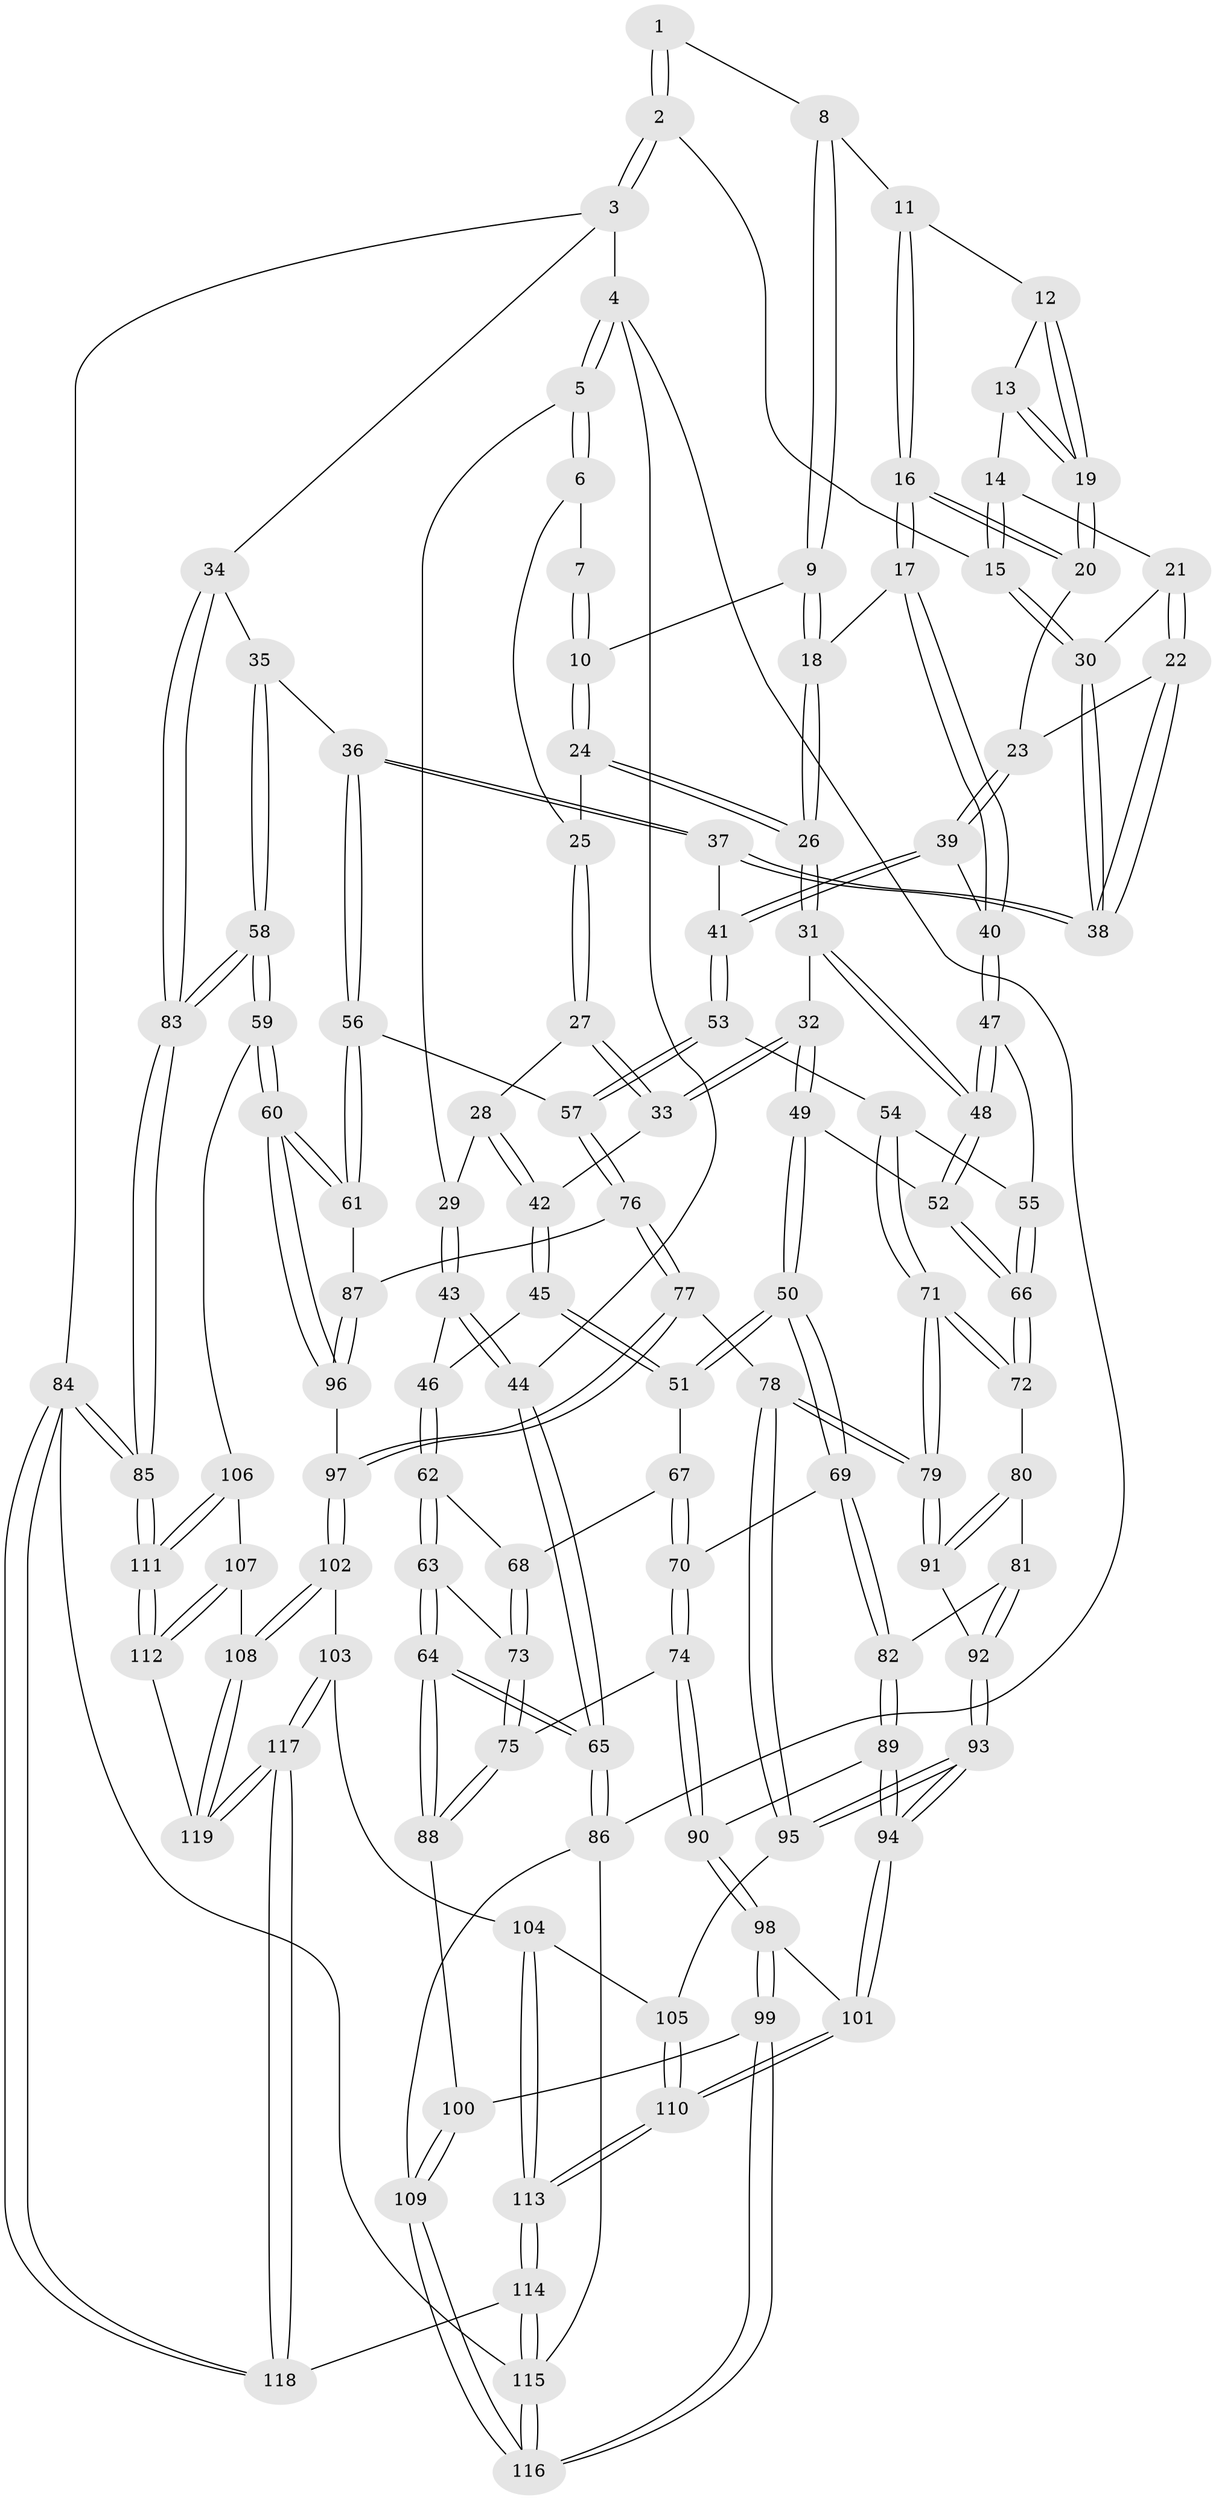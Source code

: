 // Generated by graph-tools (version 1.1) at 2025/01/03/09/25 05:01:44]
// undirected, 119 vertices, 294 edges
graph export_dot {
graph [start="1"]
  node [color=gray90,style=filled];
  1 [pos="+0.472776168094931+0"];
  2 [pos="+1+0"];
  3 [pos="+1+0"];
  4 [pos="+0+0"];
  5 [pos="+0+0"];
  6 [pos="+0.104011201058164+0"];
  7 [pos="+0.4184982905614698+0"];
  8 [pos="+0.4801981710267922+0"];
  9 [pos="+0.4297696984193934+0.07946872243011284"];
  10 [pos="+0.35695154450899697+0.11301308308279759"];
  11 [pos="+0.5239448002114769+0"];
  12 [pos="+0.5933110312227177+0.03803937149865252"];
  13 [pos="+0.7028079567937263+0.061191834227302525"];
  14 [pos="+0.7373566389043351+0.05506296634240974"];
  15 [pos="+0.9305527767411444+0"];
  16 [pos="+0.5114367645193604+0.20369450557291852"];
  17 [pos="+0.47682274121691454+0.22907329541126564"];
  18 [pos="+0.46351913616624796+0.22958580303469203"];
  19 [pos="+0.6171929351073066+0.15160937005891012"];
  20 [pos="+0.6157845111399501+0.17618079612874096"];
  21 [pos="+0.7005856561142823+0.15257997582822644"];
  22 [pos="+0.6543375246027616+0.187159025248568"];
  23 [pos="+0.6426480525882506+0.19048524640295214"];
  24 [pos="+0.33162198819084004+0.1401254556136186"];
  25 [pos="+0.2686433777337964+0.1058192228507859"];
  26 [pos="+0.404527638082173+0.2517214893171963"];
  27 [pos="+0.24142929887275674+0.1573505917040542"];
  28 [pos="+0.1448968197974503+0.2197316912960692"];
  29 [pos="+0.13240519108877954+0.21733601132253222"];
  30 [pos="+0.8337719559042154+0.16859633632890858"];
  31 [pos="+0.3991552678510963+0.2581888220636174"];
  32 [pos="+0.33632491634058626+0.2940510316281972"];
  33 [pos="+0.30132850147723544+0.29474699914020375"];
  34 [pos="+1+0.23925979086923946"];
  35 [pos="+0.8954868979615016+0.3251418789953895"];
  36 [pos="+0.8772128658087138+0.32656916264858227"];
  37 [pos="+0.8330538362123233+0.3003152546203255"];
  38 [pos="+0.8242150179855827+0.2376291243868626"];
  39 [pos="+0.6753464905533406+0.31310049785087357"];
  40 [pos="+0.5589093518608725+0.3331185622784481"];
  41 [pos="+0.7219540081649768+0.34533710249185456"];
  42 [pos="+0.2540096793470929+0.30833871521214035"];
  43 [pos="+0.03894336204712465+0.3230150429593554"];
  44 [pos="+0+0.2878155893607352"];
  45 [pos="+0.2062687047644592+0.3798412157630035"];
  46 [pos="+0.07468002047216521+0.3645683390422203"];
  47 [pos="+0.5583143148191306+0.336529075580488"];
  48 [pos="+0.4692893824607761+0.44392320943529534"];
  49 [pos="+0.3503477767401311+0.4664381006362737"];
  50 [pos="+0.32631829895663145+0.4874770314485322"];
  51 [pos="+0.2129566194143905+0.40675071304891325"];
  52 [pos="+0.4672423838859259+0.45884735644643243"];
  53 [pos="+0.6987170274417985+0.4363509445141926"];
  54 [pos="+0.6617657899817263+0.449634478831419"];
  55 [pos="+0.5952091667180981+0.4188135188301755"];
  56 [pos="+0.8631117634182967+0.5137514405060785"];
  57 [pos="+0.7734463586538758+0.524344551263212"];
  58 [pos="+1+0.6413251099530206"];
  59 [pos="+1+0.6417825653963067"];
  60 [pos="+1+0.639865751277136"];
  61 [pos="+0.969450150176112+0.5886131004662535"];
  62 [pos="+0.07535348283230882+0.44528404383216497"];
  63 [pos="+0.04349193216712845+0.49646533837253365"];
  64 [pos="+0+0.6710837843725398"];
  65 [pos="+0+0.6735777446742051"];
  66 [pos="+0.48866472753917845+0.48333580158517014"];
  67 [pos="+0.20095063052426765+0.4302774285353883"];
  68 [pos="+0.1584409223919462+0.48311480927754175"];
  69 [pos="+0.3235279308194903+0.4966880681071865"];
  70 [pos="+0.24414801352611817+0.558951603655036"];
  71 [pos="+0.5723725437340293+0.5685281186883387"];
  72 [pos="+0.49679794303089014+0.5023206236129308"];
  73 [pos="+0.16768939774893596+0.5568273697831916"];
  74 [pos="+0.19886208948066839+0.6075494662525973"];
  75 [pos="+0.1926238429588593+0.6077486111984898"];
  76 [pos="+0.7380774333250818+0.5847333434989666"];
  77 [pos="+0.6340108503533731+0.6244067216435898"];
  78 [pos="+0.5991341667162577+0.6331590618810866"];
  79 [pos="+0.5860292091129076+0.6140133555141016"];
  80 [pos="+0.4122902710756552+0.5906368023391415"];
  81 [pos="+0.405641347936929+0.5948611190427673"];
  82 [pos="+0.381393526621556+0.5949168986039792"];
  83 [pos="+1+0.6463315320669338"];
  84 [pos="+1+1"];
  85 [pos="+1+1"];
  86 [pos="+0+0.7748860203471064"];
  87 [pos="+0.7769252106046909+0.6510047637281312"];
  88 [pos="+0.08177329868554833+0.6862457733283881"];
  89 [pos="+0.3516695068391763+0.6380702614265258"];
  90 [pos="+0.2617144918787458+0.6544743593035136"];
  91 [pos="+0.5273773586801788+0.6212023197272416"];
  92 [pos="+0.4443560409157409+0.6488171961267294"];
  93 [pos="+0.429396254356504+0.7480802212291855"];
  94 [pos="+0.41949384816665386+0.7593720817880661"];
  95 [pos="+0.5963656627471685+0.6593112636520836"];
  96 [pos="+0.7852609164816532+0.7187415635173212"];
  97 [pos="+0.783904910832234+0.7209733352022677"];
  98 [pos="+0.28891385367223044+0.7651553571388123"];
  99 [pos="+0.2263501428615801+0.8277986787007142"];
  100 [pos="+0.0903386650350035+0.6982887144613071"];
  101 [pos="+0.41593254679038666+0.7705533464127802"];
  102 [pos="+0.7593422135543894+0.7805439228089155"];
  103 [pos="+0.6769766236812781+0.796097461271473"];
  104 [pos="+0.6753087969808954+0.7956477923549342"];
  105 [pos="+0.6256499391696123+0.741775703213669"];
  106 [pos="+0.9164378871171007+0.7910609218832207"];
  107 [pos="+0.9093759419131238+0.7968763667379418"];
  108 [pos="+0.8311895619415609+0.8384292422019972"];
  109 [pos="+0.10648014535746829+0.9389993269658676"];
  110 [pos="+0.4488293106874199+0.8485532798736621"];
  111 [pos="+1+0.9526605597752814"];
  112 [pos="+0.9603877846285225+0.9378581222151167"];
  113 [pos="+0.45959246967736544+1"];
  114 [pos="+0.4350681490439172+1"];
  115 [pos="+0.29188665278931786+1"];
  116 [pos="+0.21145332979256679+1"];
  117 [pos="+0.7408479398059853+1"];
  118 [pos="+0.6852322624612414+1"];
  119 [pos="+0.838153282113175+0.9168881900176481"];
  1 -- 2;
  1 -- 2;
  1 -- 8;
  2 -- 3;
  2 -- 3;
  2 -- 15;
  3 -- 4;
  3 -- 34;
  3 -- 84;
  4 -- 5;
  4 -- 5;
  4 -- 44;
  4 -- 86;
  5 -- 6;
  5 -- 6;
  5 -- 29;
  6 -- 7;
  6 -- 25;
  7 -- 10;
  7 -- 10;
  8 -- 9;
  8 -- 9;
  8 -- 11;
  9 -- 10;
  9 -- 18;
  9 -- 18;
  10 -- 24;
  10 -- 24;
  11 -- 12;
  11 -- 16;
  11 -- 16;
  12 -- 13;
  12 -- 19;
  12 -- 19;
  13 -- 14;
  13 -- 19;
  13 -- 19;
  14 -- 15;
  14 -- 15;
  14 -- 21;
  15 -- 30;
  15 -- 30;
  16 -- 17;
  16 -- 17;
  16 -- 20;
  16 -- 20;
  17 -- 18;
  17 -- 40;
  17 -- 40;
  18 -- 26;
  18 -- 26;
  19 -- 20;
  19 -- 20;
  20 -- 23;
  21 -- 22;
  21 -- 22;
  21 -- 30;
  22 -- 23;
  22 -- 38;
  22 -- 38;
  23 -- 39;
  23 -- 39;
  24 -- 25;
  24 -- 26;
  24 -- 26;
  25 -- 27;
  25 -- 27;
  26 -- 31;
  26 -- 31;
  27 -- 28;
  27 -- 33;
  27 -- 33;
  28 -- 29;
  28 -- 42;
  28 -- 42;
  29 -- 43;
  29 -- 43;
  30 -- 38;
  30 -- 38;
  31 -- 32;
  31 -- 48;
  31 -- 48;
  32 -- 33;
  32 -- 33;
  32 -- 49;
  32 -- 49;
  33 -- 42;
  34 -- 35;
  34 -- 83;
  34 -- 83;
  35 -- 36;
  35 -- 58;
  35 -- 58;
  36 -- 37;
  36 -- 37;
  36 -- 56;
  36 -- 56;
  37 -- 38;
  37 -- 38;
  37 -- 41;
  39 -- 40;
  39 -- 41;
  39 -- 41;
  40 -- 47;
  40 -- 47;
  41 -- 53;
  41 -- 53;
  42 -- 45;
  42 -- 45;
  43 -- 44;
  43 -- 44;
  43 -- 46;
  44 -- 65;
  44 -- 65;
  45 -- 46;
  45 -- 51;
  45 -- 51;
  46 -- 62;
  46 -- 62;
  47 -- 48;
  47 -- 48;
  47 -- 55;
  48 -- 52;
  48 -- 52;
  49 -- 50;
  49 -- 50;
  49 -- 52;
  50 -- 51;
  50 -- 51;
  50 -- 69;
  50 -- 69;
  51 -- 67;
  52 -- 66;
  52 -- 66;
  53 -- 54;
  53 -- 57;
  53 -- 57;
  54 -- 55;
  54 -- 71;
  54 -- 71;
  55 -- 66;
  55 -- 66;
  56 -- 57;
  56 -- 61;
  56 -- 61;
  57 -- 76;
  57 -- 76;
  58 -- 59;
  58 -- 59;
  58 -- 83;
  58 -- 83;
  59 -- 60;
  59 -- 60;
  59 -- 106;
  60 -- 61;
  60 -- 61;
  60 -- 96;
  60 -- 96;
  61 -- 87;
  62 -- 63;
  62 -- 63;
  62 -- 68;
  63 -- 64;
  63 -- 64;
  63 -- 73;
  64 -- 65;
  64 -- 65;
  64 -- 88;
  64 -- 88;
  65 -- 86;
  65 -- 86;
  66 -- 72;
  66 -- 72;
  67 -- 68;
  67 -- 70;
  67 -- 70;
  68 -- 73;
  68 -- 73;
  69 -- 70;
  69 -- 82;
  69 -- 82;
  70 -- 74;
  70 -- 74;
  71 -- 72;
  71 -- 72;
  71 -- 79;
  71 -- 79;
  72 -- 80;
  73 -- 75;
  73 -- 75;
  74 -- 75;
  74 -- 90;
  74 -- 90;
  75 -- 88;
  75 -- 88;
  76 -- 77;
  76 -- 77;
  76 -- 87;
  77 -- 78;
  77 -- 97;
  77 -- 97;
  78 -- 79;
  78 -- 79;
  78 -- 95;
  78 -- 95;
  79 -- 91;
  79 -- 91;
  80 -- 81;
  80 -- 91;
  80 -- 91;
  81 -- 82;
  81 -- 92;
  81 -- 92;
  82 -- 89;
  82 -- 89;
  83 -- 85;
  83 -- 85;
  84 -- 85;
  84 -- 85;
  84 -- 118;
  84 -- 118;
  84 -- 115;
  85 -- 111;
  85 -- 111;
  86 -- 109;
  86 -- 115;
  87 -- 96;
  87 -- 96;
  88 -- 100;
  89 -- 90;
  89 -- 94;
  89 -- 94;
  90 -- 98;
  90 -- 98;
  91 -- 92;
  92 -- 93;
  92 -- 93;
  93 -- 94;
  93 -- 94;
  93 -- 95;
  93 -- 95;
  94 -- 101;
  94 -- 101;
  95 -- 105;
  96 -- 97;
  97 -- 102;
  97 -- 102;
  98 -- 99;
  98 -- 99;
  98 -- 101;
  99 -- 100;
  99 -- 116;
  99 -- 116;
  100 -- 109;
  100 -- 109;
  101 -- 110;
  101 -- 110;
  102 -- 103;
  102 -- 108;
  102 -- 108;
  103 -- 104;
  103 -- 117;
  103 -- 117;
  104 -- 105;
  104 -- 113;
  104 -- 113;
  105 -- 110;
  105 -- 110;
  106 -- 107;
  106 -- 111;
  106 -- 111;
  107 -- 108;
  107 -- 112;
  107 -- 112;
  108 -- 119;
  108 -- 119;
  109 -- 116;
  109 -- 116;
  110 -- 113;
  110 -- 113;
  111 -- 112;
  111 -- 112;
  112 -- 119;
  113 -- 114;
  113 -- 114;
  114 -- 115;
  114 -- 115;
  114 -- 118;
  115 -- 116;
  115 -- 116;
  117 -- 118;
  117 -- 118;
  117 -- 119;
  117 -- 119;
}
